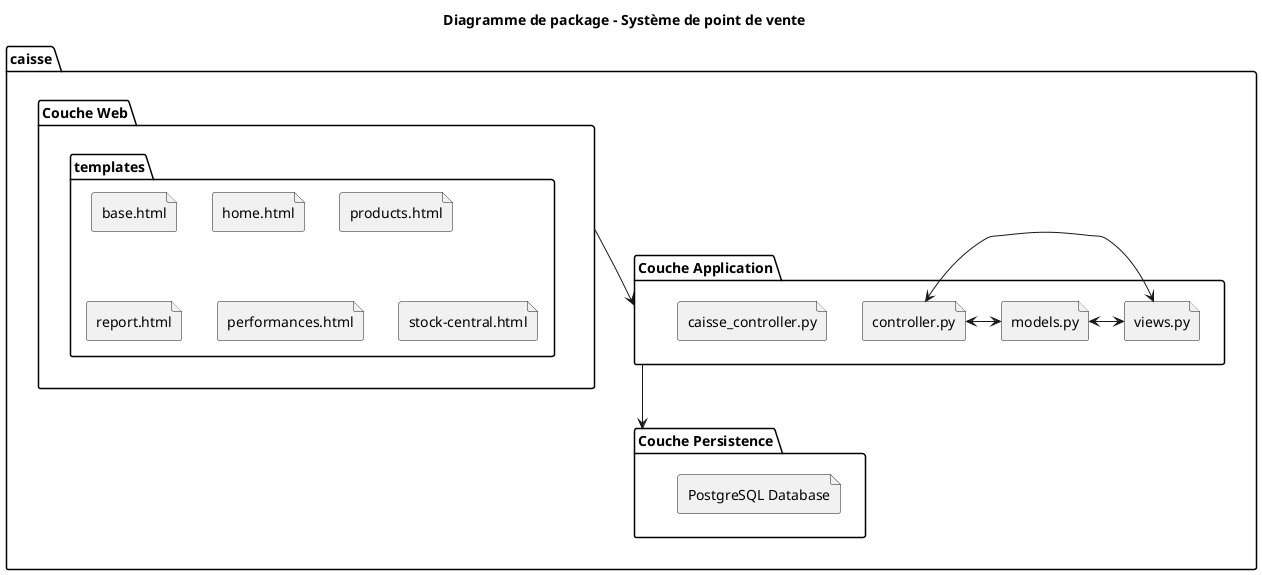 @startuml
hide circle
hide members
top to bottom direction
title Diagramme de package - Système de point de vente


package caisse {

    package "Couche Web" {
        folder templates {
            file "base.html"
            file "home.html"
            file "products.html"
            file "report.html"
            file "performances.html"
            file "stock-central.html"
        }
    }

    package "Couche Application" {
        file "views.py"
        file "controller.py"
        file "models.py"
        file "caisse_controller.py"
    }

    package "Couche Persistence" {
        file "PostgreSQL Database"
    }
}


"controller.py" <-> "views.py"
"controller.py" <-> "models.py"
"models.py" <-> "views.py"

"Couche Web" --> "Couche Application"
"Couche Application" --> "Couche Persistence"
@enduml
